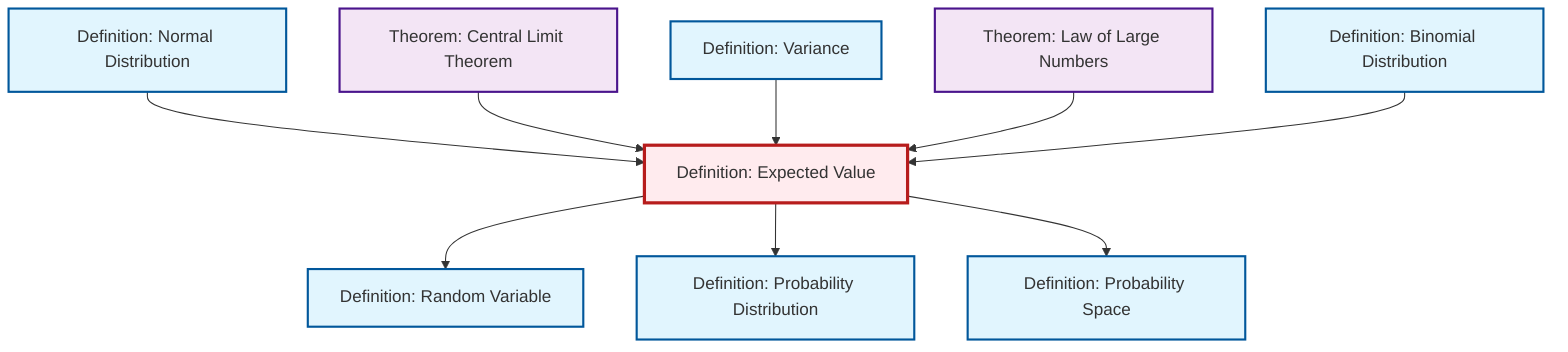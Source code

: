 graph TD
    classDef definition fill:#e1f5fe,stroke:#01579b,stroke-width:2px
    classDef theorem fill:#f3e5f5,stroke:#4a148c,stroke-width:2px
    classDef axiom fill:#fff3e0,stroke:#e65100,stroke-width:2px
    classDef example fill:#e8f5e9,stroke:#1b5e20,stroke-width:2px
    classDef current fill:#ffebee,stroke:#b71c1c,stroke-width:3px
    def-probability-distribution["Definition: Probability Distribution"]:::definition
    thm-central-limit["Theorem: Central Limit Theorem"]:::theorem
    thm-law-of-large-numbers["Theorem: Law of Large Numbers"]:::theorem
    def-expectation["Definition: Expected Value"]:::definition
    def-variance["Definition: Variance"]:::definition
    def-normal-distribution["Definition: Normal Distribution"]:::definition
    def-random-variable["Definition: Random Variable"]:::definition
    def-probability-space["Definition: Probability Space"]:::definition
    def-binomial-distribution["Definition: Binomial Distribution"]:::definition
    def-normal-distribution --> def-expectation
    def-expectation --> def-random-variable
    thm-central-limit --> def-expectation
    def-expectation --> def-probability-distribution
    def-variance --> def-expectation
    thm-law-of-large-numbers --> def-expectation
    def-binomial-distribution --> def-expectation
    def-expectation --> def-probability-space
    class def-expectation current